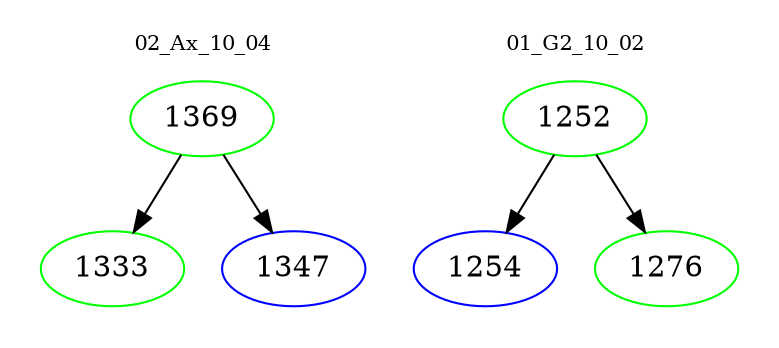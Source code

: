 digraph{
subgraph cluster_0 {
color = white
label = "02_Ax_10_04";
fontsize=10;
T0_1369 [label="1369", color="green"]
T0_1369 -> T0_1333 [color="black"]
T0_1333 [label="1333", color="green"]
T0_1369 -> T0_1347 [color="black"]
T0_1347 [label="1347", color="blue"]
}
subgraph cluster_1 {
color = white
label = "01_G2_10_02";
fontsize=10;
T1_1252 [label="1252", color="green"]
T1_1252 -> T1_1254 [color="black"]
T1_1254 [label="1254", color="blue"]
T1_1252 -> T1_1276 [color="black"]
T1_1276 [label="1276", color="green"]
}
}
